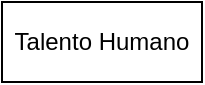 <mxfile>
    <diagram id="URhtweZinFQsBLXsyhQC" name="Página-1">
        <mxGraphModel dx="440" dy="563" grid="1" gridSize="10" guides="1" tooltips="1" connect="1" arrows="1" fold="1" page="1" pageScale="1" pageWidth="827" pageHeight="1169" math="0" shadow="0">
            <root>
                <mxCell id="0"/>
                <mxCell id="1" parent="0"/>
                <mxCell id="2" value="Talento Humano" style="whiteSpace=wrap;html=1;align=center;" vertex="1" parent="1">
                    <mxGeometry x="170" y="170" width="100" height="40" as="geometry"/>
                </mxCell>
            </root>
        </mxGraphModel>
    </diagram>
</mxfile>